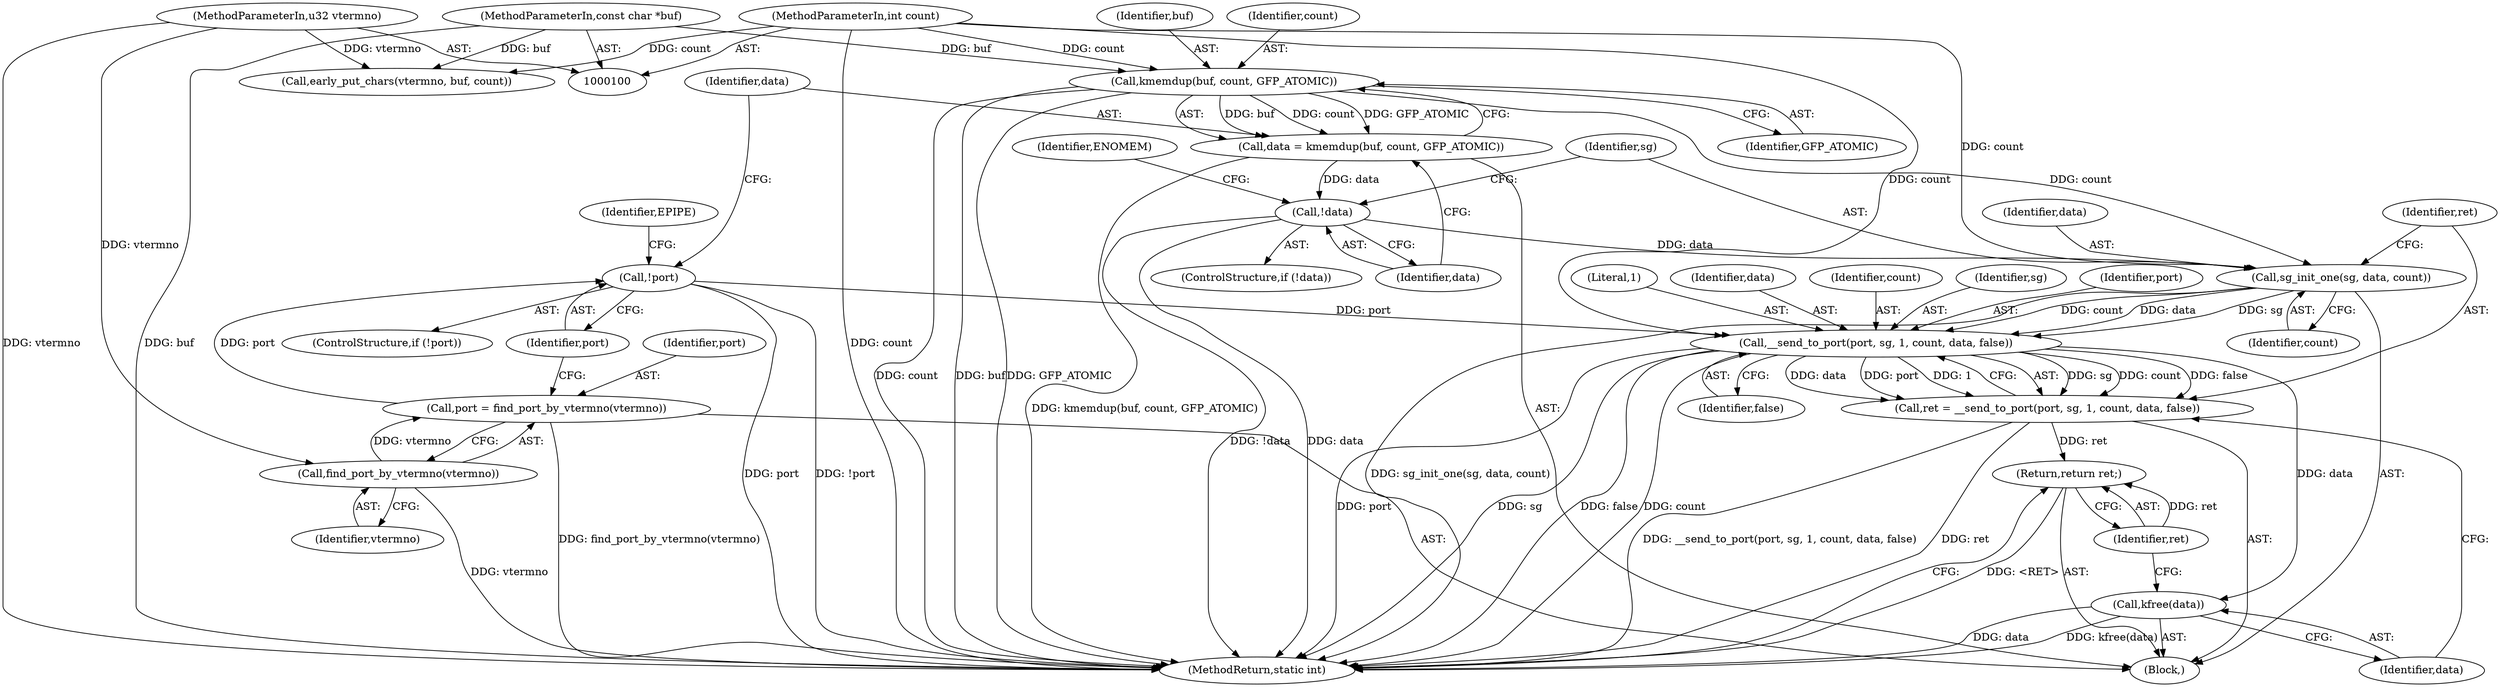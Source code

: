 digraph "0_linux_c4baad50297d84bde1a7ad45e50c73adae4a2192@API" {
"1000145" [label="(Call,__send_to_port(port, sg, 1, count, data, false))"];
"1000122" [label="(Call,!port)"];
"1000117" [label="(Call,port = find_port_by_vtermno(vtermno))"];
"1000119" [label="(Call,find_port_by_vtermno(vtermno))"];
"1000101" [label="(MethodParameterIn,u32 vtermno)"];
"1000139" [label="(Call,sg_init_one(sg, data, count))"];
"1000134" [label="(Call,!data)"];
"1000127" [label="(Call,data = kmemdup(buf, count, GFP_ATOMIC))"];
"1000129" [label="(Call,kmemdup(buf, count, GFP_ATOMIC))"];
"1000102" [label="(MethodParameterIn,const char *buf)"];
"1000103" [label="(MethodParameterIn,int count)"];
"1000143" [label="(Call,ret = __send_to_port(port, sg, 1, count, data, false))"];
"1000154" [label="(Return,return ret;)"];
"1000152" [label="(Call,kfree(data))"];
"1000150" [label="(Identifier,data)"];
"1000120" [label="(Identifier,vtermno)"];
"1000149" [label="(Identifier,count)"];
"1000141" [label="(Identifier,data)"];
"1000121" [label="(ControlStructure,if (!port))"];
"1000151" [label="(Identifier,false)"];
"1000126" [label="(Identifier,EPIPE)"];
"1000147" [label="(Identifier,sg)"];
"1000146" [label="(Identifier,port)"];
"1000102" [label="(MethodParameterIn,const char *buf)"];
"1000153" [label="(Identifier,data)"];
"1000156" [label="(MethodReturn,static int)"];
"1000129" [label="(Call,kmemdup(buf, count, GFP_ATOMIC))"];
"1000122" [label="(Call,!port)"];
"1000152" [label="(Call,kfree(data))"];
"1000101" [label="(MethodParameterIn,u32 vtermno)"];
"1000127" [label="(Call,data = kmemdup(buf, count, GFP_ATOMIC))"];
"1000118" [label="(Identifier,port)"];
"1000119" [label="(Call,find_port_by_vtermno(vtermno))"];
"1000139" [label="(Call,sg_init_one(sg, data, count))"];
"1000143" [label="(Call,ret = __send_to_port(port, sg, 1, count, data, false))"];
"1000131" [label="(Identifier,count)"];
"1000132" [label="(Identifier,GFP_ATOMIC)"];
"1000104" [label="(Block,)"];
"1000148" [label="(Literal,1)"];
"1000128" [label="(Identifier,data)"];
"1000123" [label="(Identifier,port)"];
"1000133" [label="(ControlStructure,if (!data))"];
"1000155" [label="(Identifier,ret)"];
"1000138" [label="(Identifier,ENOMEM)"];
"1000113" [label="(Call,early_put_chars(vtermno, buf, count))"];
"1000134" [label="(Call,!data)"];
"1000145" [label="(Call,__send_to_port(port, sg, 1, count, data, false))"];
"1000140" [label="(Identifier,sg)"];
"1000154" [label="(Return,return ret;)"];
"1000103" [label="(MethodParameterIn,int count)"];
"1000142" [label="(Identifier,count)"];
"1000135" [label="(Identifier,data)"];
"1000117" [label="(Call,port = find_port_by_vtermno(vtermno))"];
"1000144" [label="(Identifier,ret)"];
"1000130" [label="(Identifier,buf)"];
"1000145" -> "1000143"  [label="AST: "];
"1000145" -> "1000151"  [label="CFG: "];
"1000146" -> "1000145"  [label="AST: "];
"1000147" -> "1000145"  [label="AST: "];
"1000148" -> "1000145"  [label="AST: "];
"1000149" -> "1000145"  [label="AST: "];
"1000150" -> "1000145"  [label="AST: "];
"1000151" -> "1000145"  [label="AST: "];
"1000143" -> "1000145"  [label="CFG: "];
"1000145" -> "1000156"  [label="DDG: false"];
"1000145" -> "1000156"  [label="DDG: count"];
"1000145" -> "1000156"  [label="DDG: port"];
"1000145" -> "1000156"  [label="DDG: sg"];
"1000145" -> "1000143"  [label="DDG: sg"];
"1000145" -> "1000143"  [label="DDG: count"];
"1000145" -> "1000143"  [label="DDG: false"];
"1000145" -> "1000143"  [label="DDG: data"];
"1000145" -> "1000143"  [label="DDG: port"];
"1000145" -> "1000143"  [label="DDG: 1"];
"1000122" -> "1000145"  [label="DDG: port"];
"1000139" -> "1000145"  [label="DDG: sg"];
"1000139" -> "1000145"  [label="DDG: count"];
"1000139" -> "1000145"  [label="DDG: data"];
"1000103" -> "1000145"  [label="DDG: count"];
"1000145" -> "1000152"  [label="DDG: data"];
"1000122" -> "1000121"  [label="AST: "];
"1000122" -> "1000123"  [label="CFG: "];
"1000123" -> "1000122"  [label="AST: "];
"1000126" -> "1000122"  [label="CFG: "];
"1000128" -> "1000122"  [label="CFG: "];
"1000122" -> "1000156"  [label="DDG: port"];
"1000122" -> "1000156"  [label="DDG: !port"];
"1000117" -> "1000122"  [label="DDG: port"];
"1000117" -> "1000104"  [label="AST: "];
"1000117" -> "1000119"  [label="CFG: "];
"1000118" -> "1000117"  [label="AST: "];
"1000119" -> "1000117"  [label="AST: "];
"1000123" -> "1000117"  [label="CFG: "];
"1000117" -> "1000156"  [label="DDG: find_port_by_vtermno(vtermno)"];
"1000119" -> "1000117"  [label="DDG: vtermno"];
"1000119" -> "1000120"  [label="CFG: "];
"1000120" -> "1000119"  [label="AST: "];
"1000119" -> "1000156"  [label="DDG: vtermno"];
"1000101" -> "1000119"  [label="DDG: vtermno"];
"1000101" -> "1000100"  [label="AST: "];
"1000101" -> "1000156"  [label="DDG: vtermno"];
"1000101" -> "1000113"  [label="DDG: vtermno"];
"1000139" -> "1000104"  [label="AST: "];
"1000139" -> "1000142"  [label="CFG: "];
"1000140" -> "1000139"  [label="AST: "];
"1000141" -> "1000139"  [label="AST: "];
"1000142" -> "1000139"  [label="AST: "];
"1000144" -> "1000139"  [label="CFG: "];
"1000139" -> "1000156"  [label="DDG: sg_init_one(sg, data, count)"];
"1000134" -> "1000139"  [label="DDG: data"];
"1000129" -> "1000139"  [label="DDG: count"];
"1000103" -> "1000139"  [label="DDG: count"];
"1000134" -> "1000133"  [label="AST: "];
"1000134" -> "1000135"  [label="CFG: "];
"1000135" -> "1000134"  [label="AST: "];
"1000138" -> "1000134"  [label="CFG: "];
"1000140" -> "1000134"  [label="CFG: "];
"1000134" -> "1000156"  [label="DDG: !data"];
"1000134" -> "1000156"  [label="DDG: data"];
"1000127" -> "1000134"  [label="DDG: data"];
"1000127" -> "1000104"  [label="AST: "];
"1000127" -> "1000129"  [label="CFG: "];
"1000128" -> "1000127"  [label="AST: "];
"1000129" -> "1000127"  [label="AST: "];
"1000135" -> "1000127"  [label="CFG: "];
"1000127" -> "1000156"  [label="DDG: kmemdup(buf, count, GFP_ATOMIC)"];
"1000129" -> "1000127"  [label="DDG: buf"];
"1000129" -> "1000127"  [label="DDG: count"];
"1000129" -> "1000127"  [label="DDG: GFP_ATOMIC"];
"1000129" -> "1000132"  [label="CFG: "];
"1000130" -> "1000129"  [label="AST: "];
"1000131" -> "1000129"  [label="AST: "];
"1000132" -> "1000129"  [label="AST: "];
"1000129" -> "1000156"  [label="DDG: count"];
"1000129" -> "1000156"  [label="DDG: buf"];
"1000129" -> "1000156"  [label="DDG: GFP_ATOMIC"];
"1000102" -> "1000129"  [label="DDG: buf"];
"1000103" -> "1000129"  [label="DDG: count"];
"1000102" -> "1000100"  [label="AST: "];
"1000102" -> "1000156"  [label="DDG: buf"];
"1000102" -> "1000113"  [label="DDG: buf"];
"1000103" -> "1000100"  [label="AST: "];
"1000103" -> "1000156"  [label="DDG: count"];
"1000103" -> "1000113"  [label="DDG: count"];
"1000143" -> "1000104"  [label="AST: "];
"1000144" -> "1000143"  [label="AST: "];
"1000153" -> "1000143"  [label="CFG: "];
"1000143" -> "1000156"  [label="DDG: ret"];
"1000143" -> "1000156"  [label="DDG: __send_to_port(port, sg, 1, count, data, false)"];
"1000143" -> "1000154"  [label="DDG: ret"];
"1000154" -> "1000104"  [label="AST: "];
"1000154" -> "1000155"  [label="CFG: "];
"1000155" -> "1000154"  [label="AST: "];
"1000156" -> "1000154"  [label="CFG: "];
"1000154" -> "1000156"  [label="DDG: <RET>"];
"1000155" -> "1000154"  [label="DDG: ret"];
"1000152" -> "1000104"  [label="AST: "];
"1000152" -> "1000153"  [label="CFG: "];
"1000153" -> "1000152"  [label="AST: "];
"1000155" -> "1000152"  [label="CFG: "];
"1000152" -> "1000156"  [label="DDG: kfree(data)"];
"1000152" -> "1000156"  [label="DDG: data"];
}
